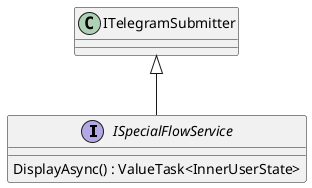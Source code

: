 @startuml
interface ISpecialFlowService {
    DisplayAsync() : ValueTask<InnerUserState>
}
ITelegramSubmitter <|-- ISpecialFlowService
@enduml
